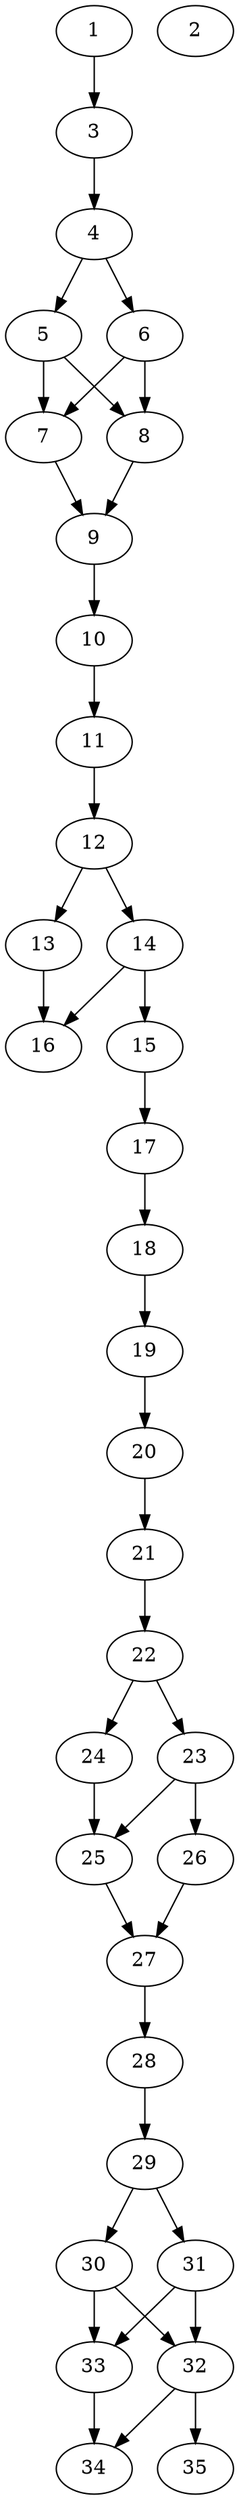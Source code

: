 // DAG automatically generated by daggen at Thu Oct  3 14:05:38 2019
// ./daggen --dot -n 35 --ccr 0.5 --fat 0.3 --regular 0.9 --density 0.7 --mindata 5242880 --maxdata 52428800 
digraph G {
  1 [size="77357056", alpha="0.17", expect_size="38678528"] 
  1 -> 3 [size ="38678528"]
  2 [size="95422464", alpha="0.15", expect_size="47711232"] 
  3 [size="71628800", alpha="0.17", expect_size="35814400"] 
  3 -> 4 [size ="35814400"]
  4 [size="66557952", alpha="0.01", expect_size="33278976"] 
  4 -> 5 [size ="33278976"]
  4 -> 6 [size ="33278976"]
  5 [size="13424640", alpha="0.07", expect_size="6712320"] 
  5 -> 7 [size ="6712320"]
  5 -> 8 [size ="6712320"]
  6 [size="80095232", alpha="0.13", expect_size="40047616"] 
  6 -> 7 [size ="40047616"]
  6 -> 8 [size ="40047616"]
  7 [size="20137984", alpha="0.14", expect_size="10068992"] 
  7 -> 9 [size ="10068992"]
  8 [size="63670272", alpha="0.09", expect_size="31835136"] 
  8 -> 9 [size ="31835136"]
  9 [size="32909312", alpha="0.12", expect_size="16454656"] 
  9 -> 10 [size ="16454656"]
  10 [size="67917824", alpha="0.06", expect_size="33958912"] 
  10 -> 11 [size ="33958912"]
  11 [size="56016896", alpha="0.05", expect_size="28008448"] 
  11 -> 12 [size ="28008448"]
  12 [size="40742912", alpha="0.00", expect_size="20371456"] 
  12 -> 13 [size ="20371456"]
  12 -> 14 [size ="20371456"]
  13 [size="18415616", alpha="0.16", expect_size="9207808"] 
  13 -> 16 [size ="9207808"]
  14 [size="100038656", alpha="0.05", expect_size="50019328"] 
  14 -> 15 [size ="50019328"]
  14 -> 16 [size ="50019328"]
  15 [size="103430144", alpha="0.16", expect_size="51715072"] 
  15 -> 17 [size ="51715072"]
  16 [size="43937792", alpha="0.18", expect_size="21968896"] 
  17 [size="104060928", alpha="0.07", expect_size="52030464"] 
  17 -> 18 [size ="52030464"]
  18 [size="78004224", alpha="0.06", expect_size="39002112"] 
  18 -> 19 [size ="39002112"]
  19 [size="25507840", alpha="0.11", expect_size="12753920"] 
  19 -> 20 [size ="12753920"]
  20 [size="81287168", alpha="0.10", expect_size="40643584"] 
  20 -> 21 [size ="40643584"]
  21 [size="14331904", alpha="0.02", expect_size="7165952"] 
  21 -> 22 [size ="7165952"]
  22 [size="37625856", alpha="0.13", expect_size="18812928"] 
  22 -> 23 [size ="18812928"]
  22 -> 24 [size ="18812928"]
  23 [size="38778880", alpha="0.17", expect_size="19389440"] 
  23 -> 25 [size ="19389440"]
  23 -> 26 [size ="19389440"]
  24 [size="19726336", alpha="0.12", expect_size="9863168"] 
  24 -> 25 [size ="9863168"]
  25 [size="42895360", alpha="0.09", expect_size="21447680"] 
  25 -> 27 [size ="21447680"]
  26 [size="24993792", alpha="0.19", expect_size="12496896"] 
  26 -> 27 [size ="12496896"]
  27 [size="14481408", alpha="0.12", expect_size="7240704"] 
  27 -> 28 [size ="7240704"]
  28 [size="49119232", alpha="0.17", expect_size="24559616"] 
  28 -> 29 [size ="24559616"]
  29 [size="77371392", alpha="0.06", expect_size="38685696"] 
  29 -> 30 [size ="38685696"]
  29 -> 31 [size ="38685696"]
  30 [size="35553280", alpha="0.07", expect_size="17776640"] 
  30 -> 32 [size ="17776640"]
  30 -> 33 [size ="17776640"]
  31 [size="81238016", alpha="0.18", expect_size="40619008"] 
  31 -> 32 [size ="40619008"]
  31 -> 33 [size ="40619008"]
  32 [size="92549120", alpha="0.15", expect_size="46274560"] 
  32 -> 34 [size ="46274560"]
  32 -> 35 [size ="46274560"]
  33 [size="60055552", alpha="0.14", expect_size="30027776"] 
  33 -> 34 [size ="30027776"]
  34 [size="44898304", alpha="0.12", expect_size="22449152"] 
  35 [size="103153664", alpha="0.09", expect_size="51576832"] 
}
